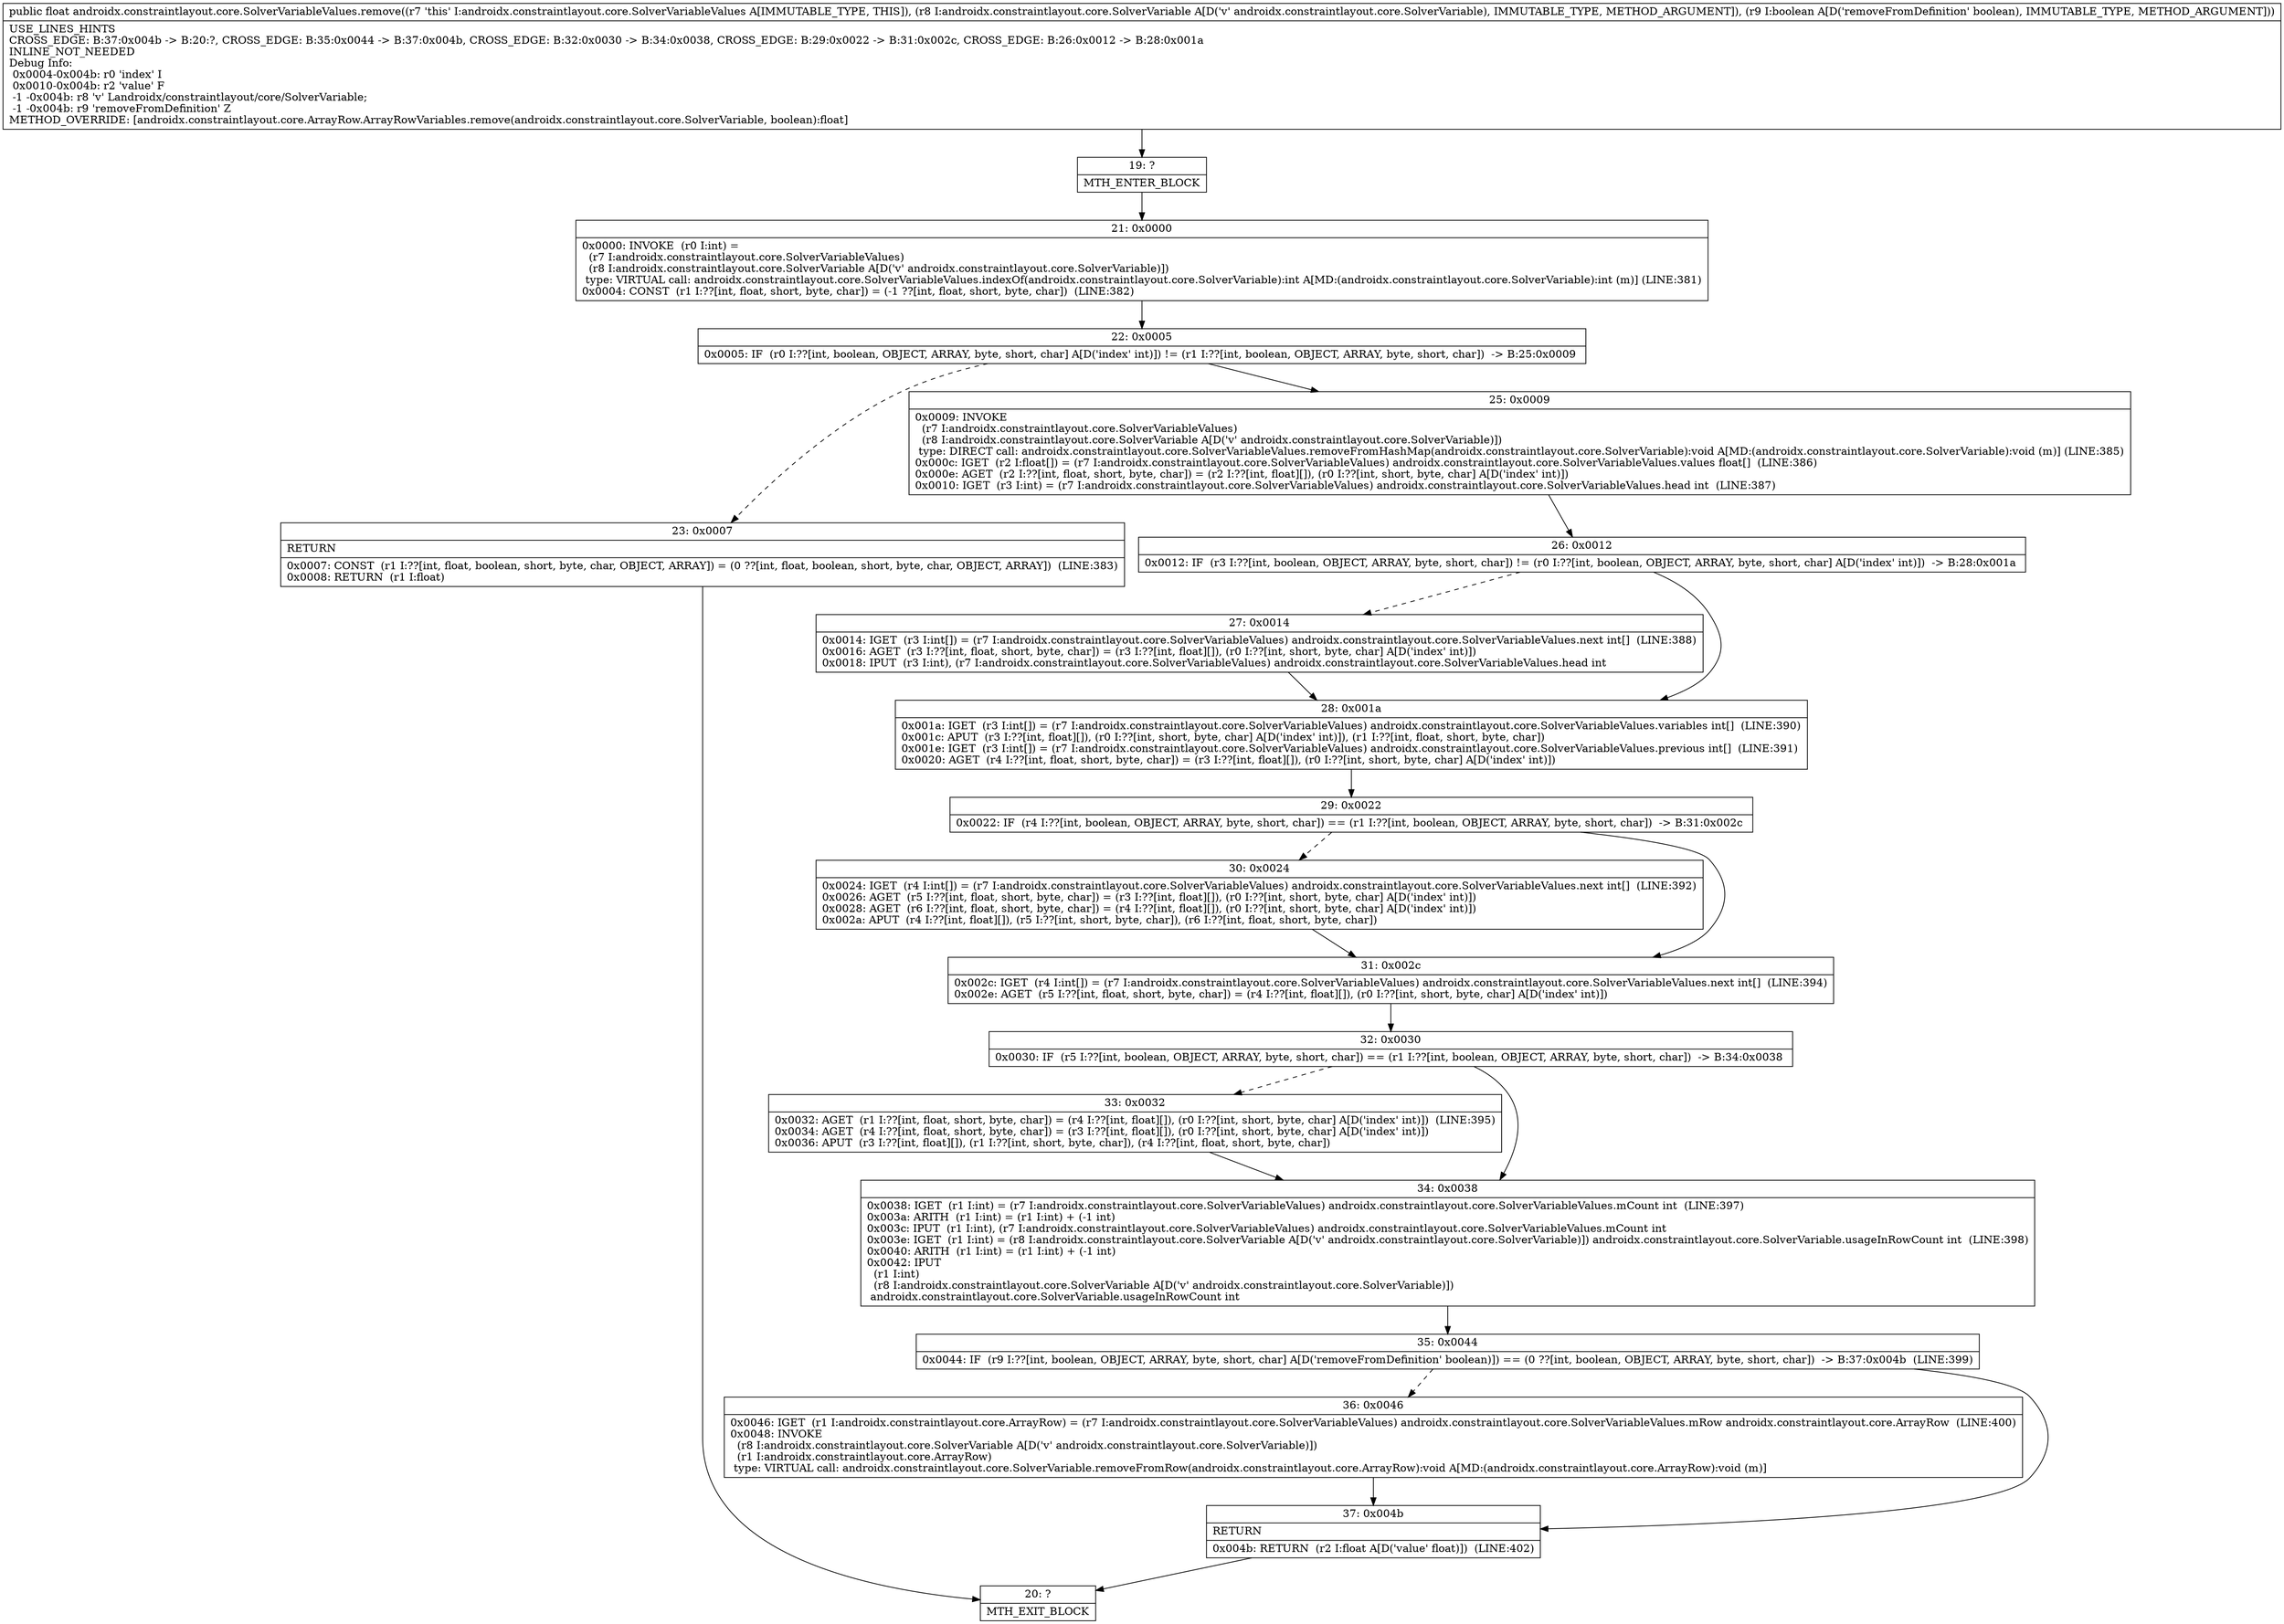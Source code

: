 digraph "CFG forandroidx.constraintlayout.core.SolverVariableValues.remove(Landroidx\/constraintlayout\/core\/SolverVariable;Z)F" {
Node_19 [shape=record,label="{19\:\ ?|MTH_ENTER_BLOCK\l}"];
Node_21 [shape=record,label="{21\:\ 0x0000|0x0000: INVOKE  (r0 I:int) = \l  (r7 I:androidx.constraintlayout.core.SolverVariableValues)\l  (r8 I:androidx.constraintlayout.core.SolverVariable A[D('v' androidx.constraintlayout.core.SolverVariable)])\l type: VIRTUAL call: androidx.constraintlayout.core.SolverVariableValues.indexOf(androidx.constraintlayout.core.SolverVariable):int A[MD:(androidx.constraintlayout.core.SolverVariable):int (m)] (LINE:381)\l0x0004: CONST  (r1 I:??[int, float, short, byte, char]) = (\-1 ??[int, float, short, byte, char])  (LINE:382)\l}"];
Node_22 [shape=record,label="{22\:\ 0x0005|0x0005: IF  (r0 I:??[int, boolean, OBJECT, ARRAY, byte, short, char] A[D('index' int)]) != (r1 I:??[int, boolean, OBJECT, ARRAY, byte, short, char])  \-\> B:25:0x0009 \l}"];
Node_23 [shape=record,label="{23\:\ 0x0007|RETURN\l|0x0007: CONST  (r1 I:??[int, float, boolean, short, byte, char, OBJECT, ARRAY]) = (0 ??[int, float, boolean, short, byte, char, OBJECT, ARRAY])  (LINE:383)\l0x0008: RETURN  (r1 I:float) \l}"];
Node_20 [shape=record,label="{20\:\ ?|MTH_EXIT_BLOCK\l}"];
Node_25 [shape=record,label="{25\:\ 0x0009|0x0009: INVOKE  \l  (r7 I:androidx.constraintlayout.core.SolverVariableValues)\l  (r8 I:androidx.constraintlayout.core.SolverVariable A[D('v' androidx.constraintlayout.core.SolverVariable)])\l type: DIRECT call: androidx.constraintlayout.core.SolverVariableValues.removeFromHashMap(androidx.constraintlayout.core.SolverVariable):void A[MD:(androidx.constraintlayout.core.SolverVariable):void (m)] (LINE:385)\l0x000c: IGET  (r2 I:float[]) = (r7 I:androidx.constraintlayout.core.SolverVariableValues) androidx.constraintlayout.core.SolverVariableValues.values float[]  (LINE:386)\l0x000e: AGET  (r2 I:??[int, float, short, byte, char]) = (r2 I:??[int, float][]), (r0 I:??[int, short, byte, char] A[D('index' int)]) \l0x0010: IGET  (r3 I:int) = (r7 I:androidx.constraintlayout.core.SolverVariableValues) androidx.constraintlayout.core.SolverVariableValues.head int  (LINE:387)\l}"];
Node_26 [shape=record,label="{26\:\ 0x0012|0x0012: IF  (r3 I:??[int, boolean, OBJECT, ARRAY, byte, short, char]) != (r0 I:??[int, boolean, OBJECT, ARRAY, byte, short, char] A[D('index' int)])  \-\> B:28:0x001a \l}"];
Node_27 [shape=record,label="{27\:\ 0x0014|0x0014: IGET  (r3 I:int[]) = (r7 I:androidx.constraintlayout.core.SolverVariableValues) androidx.constraintlayout.core.SolverVariableValues.next int[]  (LINE:388)\l0x0016: AGET  (r3 I:??[int, float, short, byte, char]) = (r3 I:??[int, float][]), (r0 I:??[int, short, byte, char] A[D('index' int)]) \l0x0018: IPUT  (r3 I:int), (r7 I:androidx.constraintlayout.core.SolverVariableValues) androidx.constraintlayout.core.SolverVariableValues.head int \l}"];
Node_28 [shape=record,label="{28\:\ 0x001a|0x001a: IGET  (r3 I:int[]) = (r7 I:androidx.constraintlayout.core.SolverVariableValues) androidx.constraintlayout.core.SolverVariableValues.variables int[]  (LINE:390)\l0x001c: APUT  (r3 I:??[int, float][]), (r0 I:??[int, short, byte, char] A[D('index' int)]), (r1 I:??[int, float, short, byte, char]) \l0x001e: IGET  (r3 I:int[]) = (r7 I:androidx.constraintlayout.core.SolverVariableValues) androidx.constraintlayout.core.SolverVariableValues.previous int[]  (LINE:391)\l0x0020: AGET  (r4 I:??[int, float, short, byte, char]) = (r3 I:??[int, float][]), (r0 I:??[int, short, byte, char] A[D('index' int)]) \l}"];
Node_29 [shape=record,label="{29\:\ 0x0022|0x0022: IF  (r4 I:??[int, boolean, OBJECT, ARRAY, byte, short, char]) == (r1 I:??[int, boolean, OBJECT, ARRAY, byte, short, char])  \-\> B:31:0x002c \l}"];
Node_30 [shape=record,label="{30\:\ 0x0024|0x0024: IGET  (r4 I:int[]) = (r7 I:androidx.constraintlayout.core.SolverVariableValues) androidx.constraintlayout.core.SolverVariableValues.next int[]  (LINE:392)\l0x0026: AGET  (r5 I:??[int, float, short, byte, char]) = (r3 I:??[int, float][]), (r0 I:??[int, short, byte, char] A[D('index' int)]) \l0x0028: AGET  (r6 I:??[int, float, short, byte, char]) = (r4 I:??[int, float][]), (r0 I:??[int, short, byte, char] A[D('index' int)]) \l0x002a: APUT  (r4 I:??[int, float][]), (r5 I:??[int, short, byte, char]), (r6 I:??[int, float, short, byte, char]) \l}"];
Node_31 [shape=record,label="{31\:\ 0x002c|0x002c: IGET  (r4 I:int[]) = (r7 I:androidx.constraintlayout.core.SolverVariableValues) androidx.constraintlayout.core.SolverVariableValues.next int[]  (LINE:394)\l0x002e: AGET  (r5 I:??[int, float, short, byte, char]) = (r4 I:??[int, float][]), (r0 I:??[int, short, byte, char] A[D('index' int)]) \l}"];
Node_32 [shape=record,label="{32\:\ 0x0030|0x0030: IF  (r5 I:??[int, boolean, OBJECT, ARRAY, byte, short, char]) == (r1 I:??[int, boolean, OBJECT, ARRAY, byte, short, char])  \-\> B:34:0x0038 \l}"];
Node_33 [shape=record,label="{33\:\ 0x0032|0x0032: AGET  (r1 I:??[int, float, short, byte, char]) = (r4 I:??[int, float][]), (r0 I:??[int, short, byte, char] A[D('index' int)])  (LINE:395)\l0x0034: AGET  (r4 I:??[int, float, short, byte, char]) = (r3 I:??[int, float][]), (r0 I:??[int, short, byte, char] A[D('index' int)]) \l0x0036: APUT  (r3 I:??[int, float][]), (r1 I:??[int, short, byte, char]), (r4 I:??[int, float, short, byte, char]) \l}"];
Node_34 [shape=record,label="{34\:\ 0x0038|0x0038: IGET  (r1 I:int) = (r7 I:androidx.constraintlayout.core.SolverVariableValues) androidx.constraintlayout.core.SolverVariableValues.mCount int  (LINE:397)\l0x003a: ARITH  (r1 I:int) = (r1 I:int) + (\-1 int) \l0x003c: IPUT  (r1 I:int), (r7 I:androidx.constraintlayout.core.SolverVariableValues) androidx.constraintlayout.core.SolverVariableValues.mCount int \l0x003e: IGET  (r1 I:int) = (r8 I:androidx.constraintlayout.core.SolverVariable A[D('v' androidx.constraintlayout.core.SolverVariable)]) androidx.constraintlayout.core.SolverVariable.usageInRowCount int  (LINE:398)\l0x0040: ARITH  (r1 I:int) = (r1 I:int) + (\-1 int) \l0x0042: IPUT  \l  (r1 I:int)\l  (r8 I:androidx.constraintlayout.core.SolverVariable A[D('v' androidx.constraintlayout.core.SolverVariable)])\l androidx.constraintlayout.core.SolverVariable.usageInRowCount int \l}"];
Node_35 [shape=record,label="{35\:\ 0x0044|0x0044: IF  (r9 I:??[int, boolean, OBJECT, ARRAY, byte, short, char] A[D('removeFromDefinition' boolean)]) == (0 ??[int, boolean, OBJECT, ARRAY, byte, short, char])  \-\> B:37:0x004b  (LINE:399)\l}"];
Node_36 [shape=record,label="{36\:\ 0x0046|0x0046: IGET  (r1 I:androidx.constraintlayout.core.ArrayRow) = (r7 I:androidx.constraintlayout.core.SolverVariableValues) androidx.constraintlayout.core.SolverVariableValues.mRow androidx.constraintlayout.core.ArrayRow  (LINE:400)\l0x0048: INVOKE  \l  (r8 I:androidx.constraintlayout.core.SolverVariable A[D('v' androidx.constraintlayout.core.SolverVariable)])\l  (r1 I:androidx.constraintlayout.core.ArrayRow)\l type: VIRTUAL call: androidx.constraintlayout.core.SolverVariable.removeFromRow(androidx.constraintlayout.core.ArrayRow):void A[MD:(androidx.constraintlayout.core.ArrayRow):void (m)]\l}"];
Node_37 [shape=record,label="{37\:\ 0x004b|RETURN\l|0x004b: RETURN  (r2 I:float A[D('value' float)])  (LINE:402)\l}"];
MethodNode[shape=record,label="{public float androidx.constraintlayout.core.SolverVariableValues.remove((r7 'this' I:androidx.constraintlayout.core.SolverVariableValues A[IMMUTABLE_TYPE, THIS]), (r8 I:androidx.constraintlayout.core.SolverVariable A[D('v' androidx.constraintlayout.core.SolverVariable), IMMUTABLE_TYPE, METHOD_ARGUMENT]), (r9 I:boolean A[D('removeFromDefinition' boolean), IMMUTABLE_TYPE, METHOD_ARGUMENT]))  | USE_LINES_HINTS\lCROSS_EDGE: B:37:0x004b \-\> B:20:?, CROSS_EDGE: B:35:0x0044 \-\> B:37:0x004b, CROSS_EDGE: B:32:0x0030 \-\> B:34:0x0038, CROSS_EDGE: B:29:0x0022 \-\> B:31:0x002c, CROSS_EDGE: B:26:0x0012 \-\> B:28:0x001a\lINLINE_NOT_NEEDED\lDebug Info:\l  0x0004\-0x004b: r0 'index' I\l  0x0010\-0x004b: r2 'value' F\l  \-1 \-0x004b: r8 'v' Landroidx\/constraintlayout\/core\/SolverVariable;\l  \-1 \-0x004b: r9 'removeFromDefinition' Z\lMETHOD_OVERRIDE: [androidx.constraintlayout.core.ArrayRow.ArrayRowVariables.remove(androidx.constraintlayout.core.SolverVariable, boolean):float]\l}"];
MethodNode -> Node_19;Node_19 -> Node_21;
Node_21 -> Node_22;
Node_22 -> Node_23[style=dashed];
Node_22 -> Node_25;
Node_23 -> Node_20;
Node_25 -> Node_26;
Node_26 -> Node_27[style=dashed];
Node_26 -> Node_28;
Node_27 -> Node_28;
Node_28 -> Node_29;
Node_29 -> Node_30[style=dashed];
Node_29 -> Node_31;
Node_30 -> Node_31;
Node_31 -> Node_32;
Node_32 -> Node_33[style=dashed];
Node_32 -> Node_34;
Node_33 -> Node_34;
Node_34 -> Node_35;
Node_35 -> Node_36[style=dashed];
Node_35 -> Node_37;
Node_36 -> Node_37;
Node_37 -> Node_20;
}


